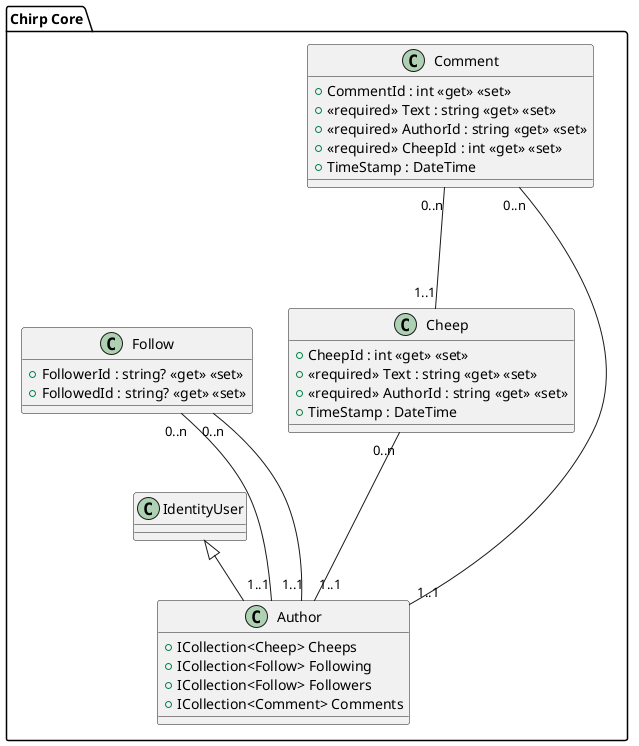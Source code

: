 @startuml
 
package "Chirp Core" {
    class Cheep {
    + CheepId : int <<get>> <<set>>
    + <<required>> Text : string <<get>> <<set>>
    + <<required>> AuthorId : string <<get>> <<set>>
    + TimeStamp : DateTime
}
Cheep "0..n" --- "1..1" Author

class Comment {
    + CommentId : int <<get>> <<set>>
    + <<required>> Text : string <<get>> <<set>>
    + <<required>> AuthorId : string <<get>> <<set>>
    + <<required>> CheepId : int <<get>> <<set>>
    + TimeStamp : DateTime
}
Comment "0..n" --- "1..1" Author
Comment "0..n" --- "1..1" Cheep

class Follow {
    + FollowerId : string? <<get>> <<set>>
    + FollowedId : string? <<get>> <<set>>
}
Follow "0..n" --- "1..1" Author
Follow "0..n" --- "1..1" Author

class Author {
    +ICollection<Cheep> Cheeps
    +ICollection<Follow> Following
    +ICollection<Follow> Followers
    +ICollection<Comment> Comments
}
IdentityUser <|-- Author
}
@enduml